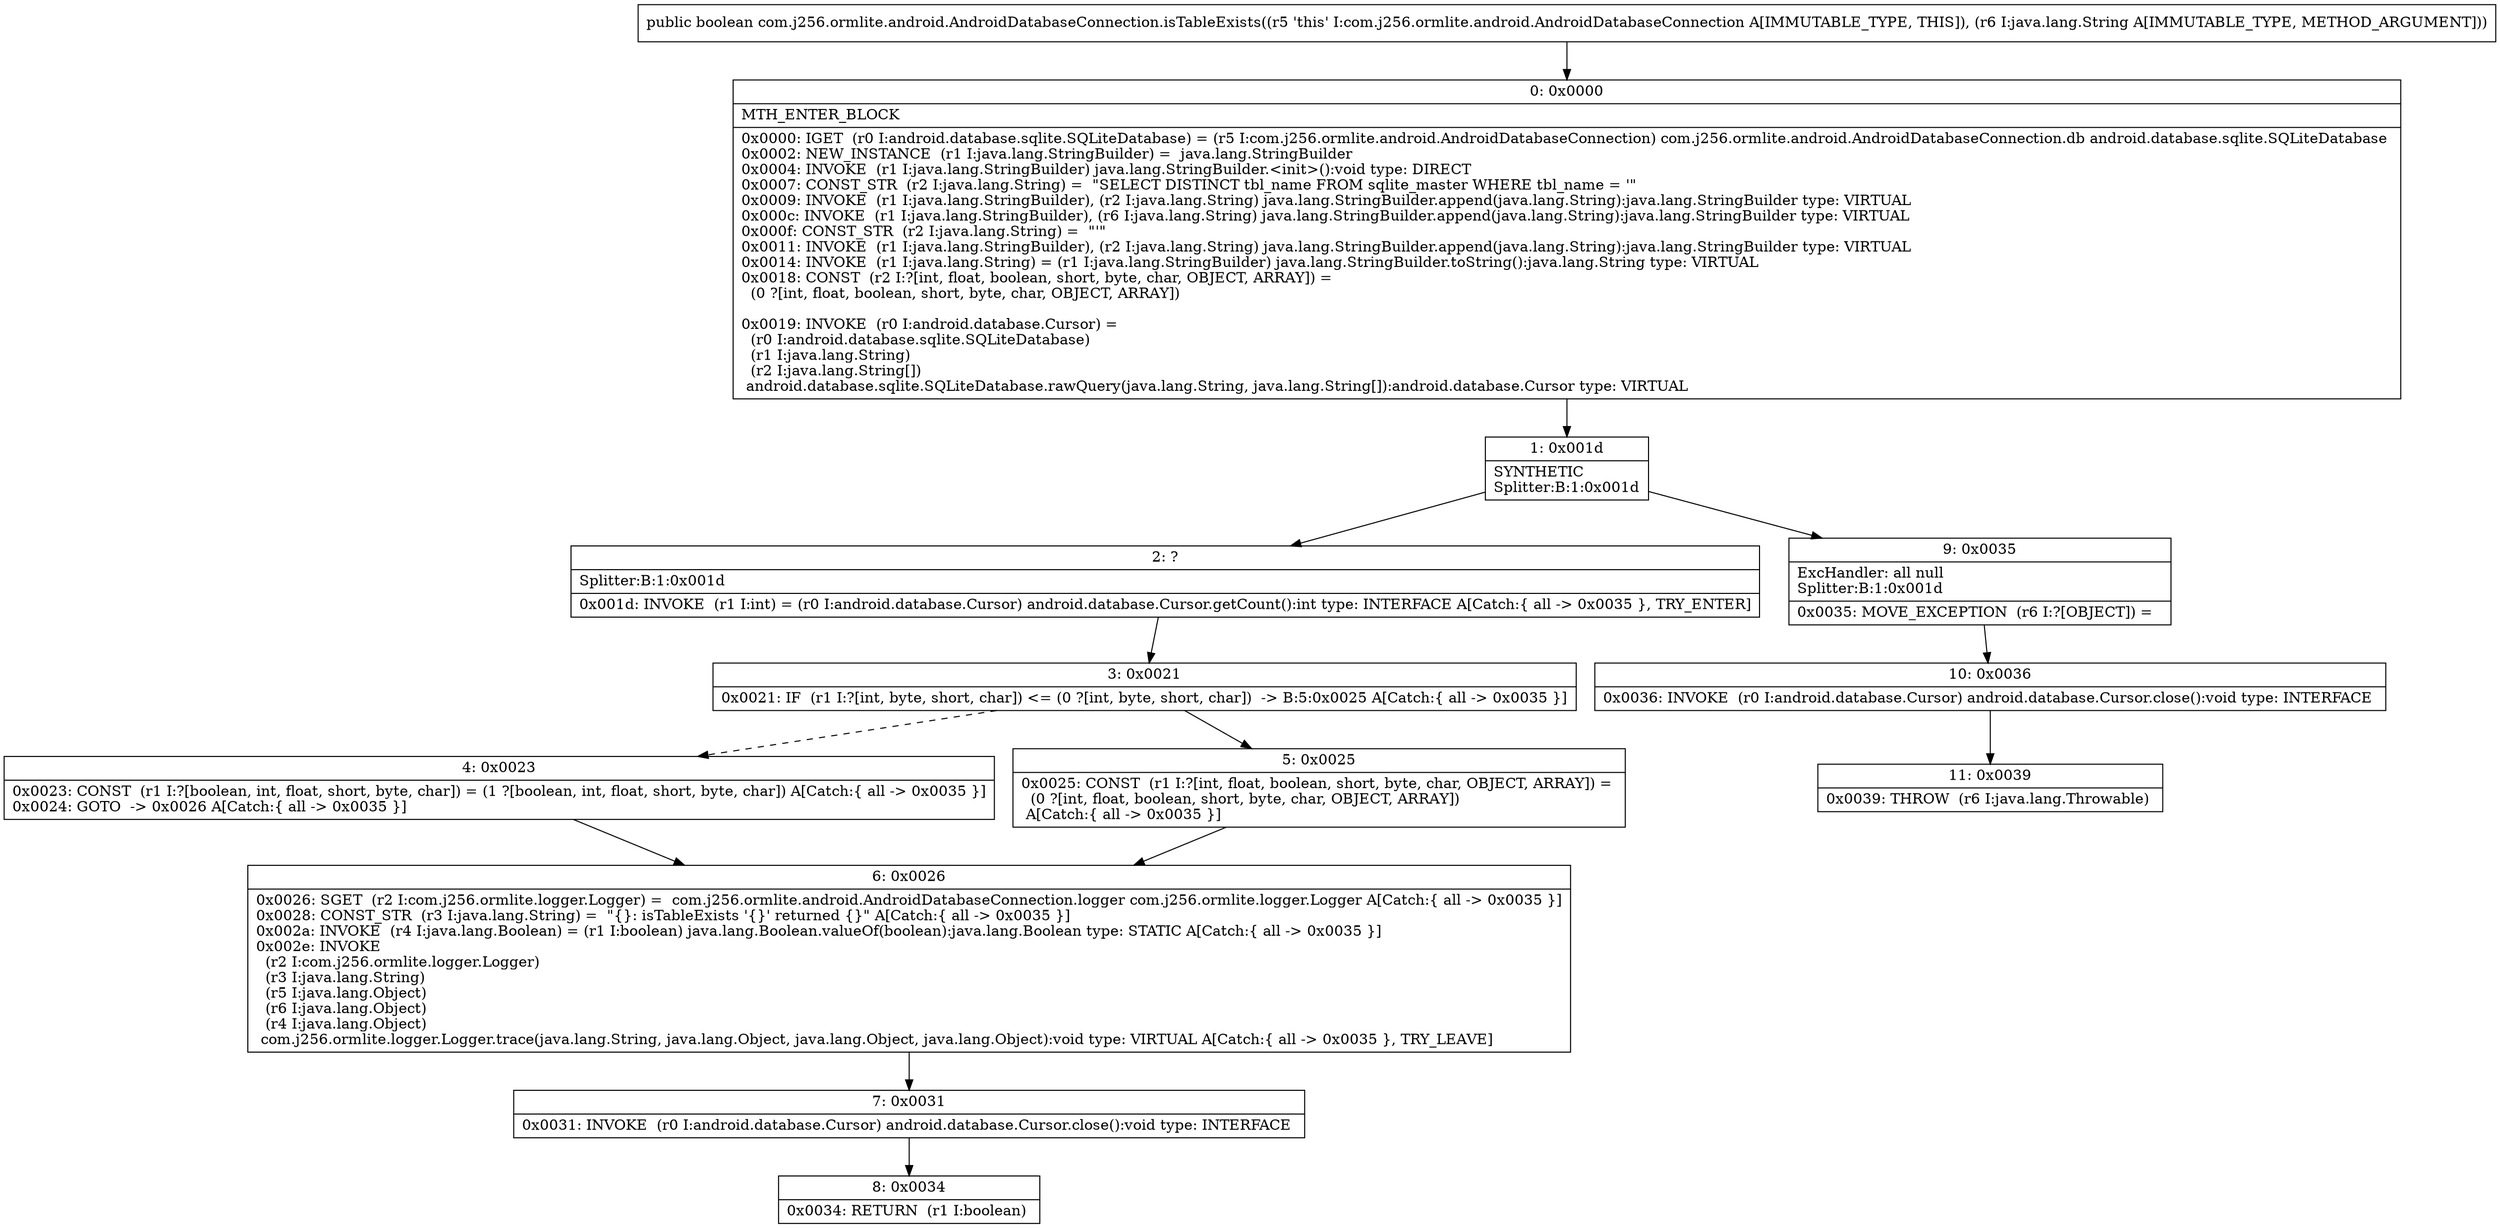 digraph "CFG forcom.j256.ormlite.android.AndroidDatabaseConnection.isTableExists(Ljava\/lang\/String;)Z" {
Node_0 [shape=record,label="{0\:\ 0x0000|MTH_ENTER_BLOCK\l|0x0000: IGET  (r0 I:android.database.sqlite.SQLiteDatabase) = (r5 I:com.j256.ormlite.android.AndroidDatabaseConnection) com.j256.ormlite.android.AndroidDatabaseConnection.db android.database.sqlite.SQLiteDatabase \l0x0002: NEW_INSTANCE  (r1 I:java.lang.StringBuilder) =  java.lang.StringBuilder \l0x0004: INVOKE  (r1 I:java.lang.StringBuilder) java.lang.StringBuilder.\<init\>():void type: DIRECT \l0x0007: CONST_STR  (r2 I:java.lang.String) =  \"SELECT DISTINCT tbl_name FROM sqlite_master WHERE tbl_name = '\" \l0x0009: INVOKE  (r1 I:java.lang.StringBuilder), (r2 I:java.lang.String) java.lang.StringBuilder.append(java.lang.String):java.lang.StringBuilder type: VIRTUAL \l0x000c: INVOKE  (r1 I:java.lang.StringBuilder), (r6 I:java.lang.String) java.lang.StringBuilder.append(java.lang.String):java.lang.StringBuilder type: VIRTUAL \l0x000f: CONST_STR  (r2 I:java.lang.String) =  \"'\" \l0x0011: INVOKE  (r1 I:java.lang.StringBuilder), (r2 I:java.lang.String) java.lang.StringBuilder.append(java.lang.String):java.lang.StringBuilder type: VIRTUAL \l0x0014: INVOKE  (r1 I:java.lang.String) = (r1 I:java.lang.StringBuilder) java.lang.StringBuilder.toString():java.lang.String type: VIRTUAL \l0x0018: CONST  (r2 I:?[int, float, boolean, short, byte, char, OBJECT, ARRAY]) = \l  (0 ?[int, float, boolean, short, byte, char, OBJECT, ARRAY])\l \l0x0019: INVOKE  (r0 I:android.database.Cursor) = \l  (r0 I:android.database.sqlite.SQLiteDatabase)\l  (r1 I:java.lang.String)\l  (r2 I:java.lang.String[])\l android.database.sqlite.SQLiteDatabase.rawQuery(java.lang.String, java.lang.String[]):android.database.Cursor type: VIRTUAL \l}"];
Node_1 [shape=record,label="{1\:\ 0x001d|SYNTHETIC\lSplitter:B:1:0x001d\l}"];
Node_2 [shape=record,label="{2\:\ ?|Splitter:B:1:0x001d\l|0x001d: INVOKE  (r1 I:int) = (r0 I:android.database.Cursor) android.database.Cursor.getCount():int type: INTERFACE A[Catch:\{ all \-\> 0x0035 \}, TRY_ENTER]\l}"];
Node_3 [shape=record,label="{3\:\ 0x0021|0x0021: IF  (r1 I:?[int, byte, short, char]) \<= (0 ?[int, byte, short, char])  \-\> B:5:0x0025 A[Catch:\{ all \-\> 0x0035 \}]\l}"];
Node_4 [shape=record,label="{4\:\ 0x0023|0x0023: CONST  (r1 I:?[boolean, int, float, short, byte, char]) = (1 ?[boolean, int, float, short, byte, char]) A[Catch:\{ all \-\> 0x0035 \}]\l0x0024: GOTO  \-\> 0x0026 A[Catch:\{ all \-\> 0x0035 \}]\l}"];
Node_5 [shape=record,label="{5\:\ 0x0025|0x0025: CONST  (r1 I:?[int, float, boolean, short, byte, char, OBJECT, ARRAY]) = \l  (0 ?[int, float, boolean, short, byte, char, OBJECT, ARRAY])\l A[Catch:\{ all \-\> 0x0035 \}]\l}"];
Node_6 [shape=record,label="{6\:\ 0x0026|0x0026: SGET  (r2 I:com.j256.ormlite.logger.Logger) =  com.j256.ormlite.android.AndroidDatabaseConnection.logger com.j256.ormlite.logger.Logger A[Catch:\{ all \-\> 0x0035 \}]\l0x0028: CONST_STR  (r3 I:java.lang.String) =  \"\{\}: isTableExists '\{\}' returned \{\}\" A[Catch:\{ all \-\> 0x0035 \}]\l0x002a: INVOKE  (r4 I:java.lang.Boolean) = (r1 I:boolean) java.lang.Boolean.valueOf(boolean):java.lang.Boolean type: STATIC A[Catch:\{ all \-\> 0x0035 \}]\l0x002e: INVOKE  \l  (r2 I:com.j256.ormlite.logger.Logger)\l  (r3 I:java.lang.String)\l  (r5 I:java.lang.Object)\l  (r6 I:java.lang.Object)\l  (r4 I:java.lang.Object)\l com.j256.ormlite.logger.Logger.trace(java.lang.String, java.lang.Object, java.lang.Object, java.lang.Object):void type: VIRTUAL A[Catch:\{ all \-\> 0x0035 \}, TRY_LEAVE]\l}"];
Node_7 [shape=record,label="{7\:\ 0x0031|0x0031: INVOKE  (r0 I:android.database.Cursor) android.database.Cursor.close():void type: INTERFACE \l}"];
Node_8 [shape=record,label="{8\:\ 0x0034|0x0034: RETURN  (r1 I:boolean) \l}"];
Node_9 [shape=record,label="{9\:\ 0x0035|ExcHandler: all null\lSplitter:B:1:0x001d\l|0x0035: MOVE_EXCEPTION  (r6 I:?[OBJECT]) =  \l}"];
Node_10 [shape=record,label="{10\:\ 0x0036|0x0036: INVOKE  (r0 I:android.database.Cursor) android.database.Cursor.close():void type: INTERFACE \l}"];
Node_11 [shape=record,label="{11\:\ 0x0039|0x0039: THROW  (r6 I:java.lang.Throwable) \l}"];
MethodNode[shape=record,label="{public boolean com.j256.ormlite.android.AndroidDatabaseConnection.isTableExists((r5 'this' I:com.j256.ormlite.android.AndroidDatabaseConnection A[IMMUTABLE_TYPE, THIS]), (r6 I:java.lang.String A[IMMUTABLE_TYPE, METHOD_ARGUMENT])) }"];
MethodNode -> Node_0;
Node_0 -> Node_1;
Node_1 -> Node_2;
Node_1 -> Node_9;
Node_2 -> Node_3;
Node_3 -> Node_4[style=dashed];
Node_3 -> Node_5;
Node_4 -> Node_6;
Node_5 -> Node_6;
Node_6 -> Node_7;
Node_7 -> Node_8;
Node_9 -> Node_10;
Node_10 -> Node_11;
}

